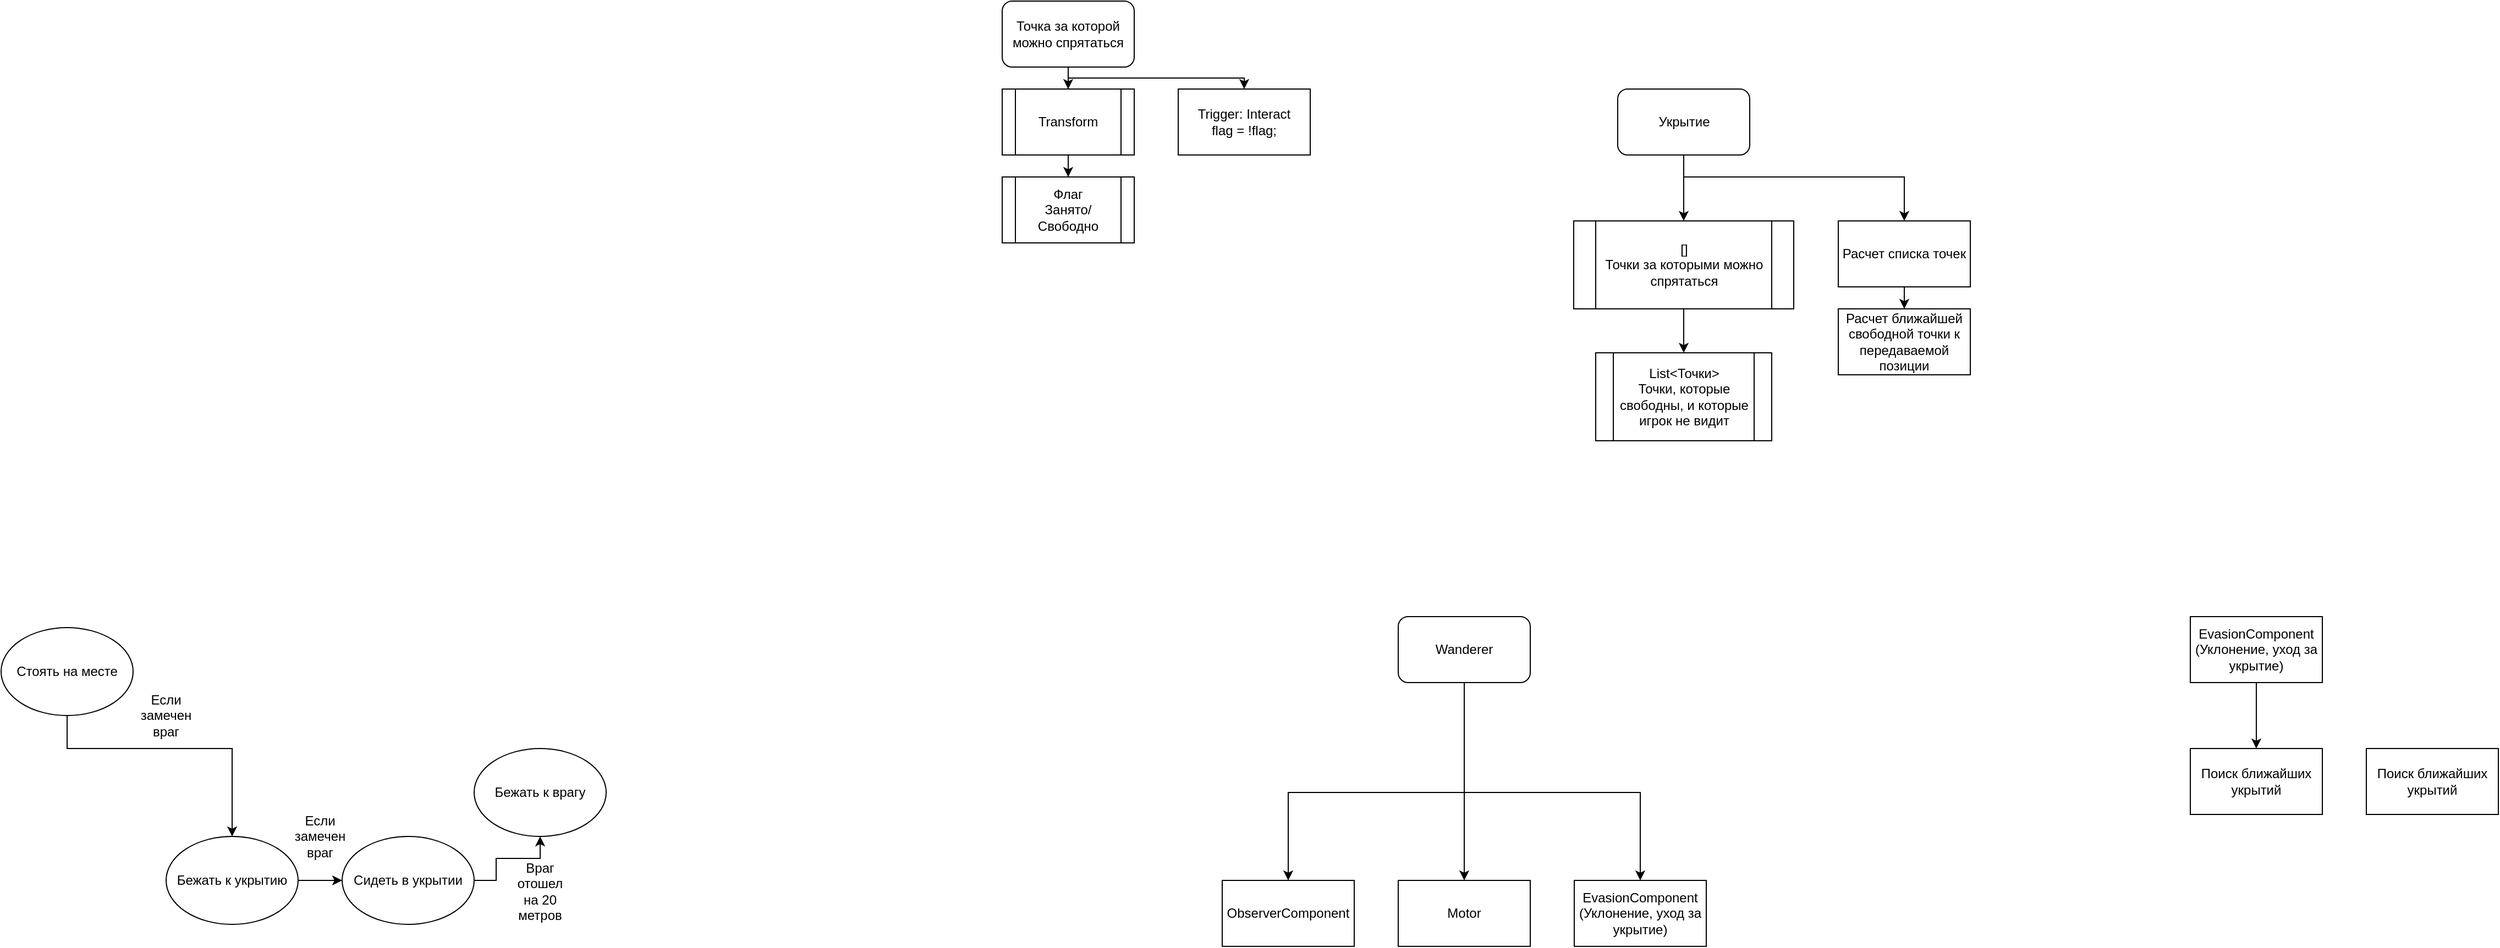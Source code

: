 <mxfile version="11.1.4" type="device"><diagram id="79zWBu7tlOzDBbQgUczp" name="Page-1"><mxGraphModel dx="2982" dy="1394" grid="1" gridSize="10" guides="1" tooltips="1" connect="1" arrows="1" fold="1" page="1" pageScale="1" pageWidth="600" pageHeight="600" math="0" shadow="0"><root><mxCell id="0"/><mxCell id="1" parent="0"/><mxCell id="6bxPVFayImnH6aoncp_1-3" style="edgeStyle=orthogonalEdgeStyle;rounded=0;orthogonalLoop=1;jettySize=auto;html=1;entryX=0.5;entryY=0;entryDx=0;entryDy=0;" edge="1" parent="1" source="6bxPVFayImnH6aoncp_1-1" target="6bxPVFayImnH6aoncp_1-2"><mxGeometry relative="1" as="geometry"/></mxCell><mxCell id="6bxPVFayImnH6aoncp_1-5" style="edgeStyle=orthogonalEdgeStyle;rounded=0;orthogonalLoop=1;jettySize=auto;html=1;" edge="1" parent="1" source="6bxPVFayImnH6aoncp_1-1" target="6bxPVFayImnH6aoncp_1-4"><mxGeometry relative="1" as="geometry"><Array as="points"><mxPoint x="100" y="240"/><mxPoint x="260" y="240"/></Array></mxGeometry></mxCell><mxCell id="6bxPVFayImnH6aoncp_1-39" style="edgeStyle=orthogonalEdgeStyle;rounded=0;orthogonalLoop=1;jettySize=auto;html=1;entryX=0.5;entryY=0;entryDx=0;entryDy=0;" edge="1" parent="1" source="6bxPVFayImnH6aoncp_1-1" target="6bxPVFayImnH6aoncp_1-38"><mxGeometry relative="1" as="geometry"><Array as="points"><mxPoint x="100" y="240"/><mxPoint x="-60" y="240"/></Array></mxGeometry></mxCell><mxCell id="6bxPVFayImnH6aoncp_1-1" value="Wanderer" style="rounded=1;whiteSpace=wrap;html=1;" vertex="1" parent="1"><mxGeometry x="40" y="80" width="120" height="60" as="geometry"/></mxCell><mxCell id="6bxPVFayImnH6aoncp_1-2" value="Motor" style="rounded=0;whiteSpace=wrap;html=1;" vertex="1" parent="1"><mxGeometry x="40" y="320" width="120" height="60" as="geometry"/></mxCell><mxCell id="6bxPVFayImnH6aoncp_1-4" value="EvasionComponent&lt;br&gt;(Уклонение, уход за укрытие)" style="rounded=0;whiteSpace=wrap;html=1;" vertex="1" parent="1"><mxGeometry x="200" y="320" width="120" height="60" as="geometry"/></mxCell><mxCell id="6bxPVFayImnH6aoncp_1-8" style="edgeStyle=orthogonalEdgeStyle;rounded=0;orthogonalLoop=1;jettySize=auto;html=1;entryX=0.5;entryY=0;entryDx=0;entryDy=0;" edge="1" parent="1" source="6bxPVFayImnH6aoncp_1-6" target="6bxPVFayImnH6aoncp_1-7"><mxGeometry relative="1" as="geometry"/></mxCell><mxCell id="6bxPVFayImnH6aoncp_1-6" value="EvasionComponent&lt;br&gt;(Уклонение, уход за укрытие)" style="rounded=0;whiteSpace=wrap;html=1;" vertex="1" parent="1"><mxGeometry x="760" y="80" width="120" height="60" as="geometry"/></mxCell><mxCell id="6bxPVFayImnH6aoncp_1-7" value="Поиск ближайших укрытий" style="rounded=0;whiteSpace=wrap;html=1;" vertex="1" parent="1"><mxGeometry x="760" y="200" width="120" height="60" as="geometry"/></mxCell><mxCell id="6bxPVFayImnH6aoncp_1-13" style="edgeStyle=orthogonalEdgeStyle;rounded=0;orthogonalLoop=1;jettySize=auto;html=1;entryX=0.5;entryY=0;entryDx=0;entryDy=0;" edge="1" parent="1" source="6bxPVFayImnH6aoncp_1-9" target="6bxPVFayImnH6aoncp_1-12"><mxGeometry relative="1" as="geometry"/></mxCell><mxCell id="6bxPVFayImnH6aoncp_1-28" style="edgeStyle=orthogonalEdgeStyle;rounded=0;orthogonalLoop=1;jettySize=auto;html=1;entryX=0.5;entryY=0;entryDx=0;entryDy=0;" edge="1" parent="1" source="6bxPVFayImnH6aoncp_1-9" target="6bxPVFayImnH6aoncp_1-27"><mxGeometry relative="1" as="geometry"><Array as="points"><mxPoint x="299" y="-320"/><mxPoint x="500" y="-320"/></Array></mxGeometry></mxCell><mxCell id="6bxPVFayImnH6aoncp_1-9" value="Укрытие" style="rounded=1;whiteSpace=wrap;html=1;" vertex="1" parent="1"><mxGeometry x="239.5" y="-400" width="120" height="60" as="geometry"/></mxCell><mxCell id="6bxPVFayImnH6aoncp_1-25" style="edgeStyle=orthogonalEdgeStyle;rounded=0;orthogonalLoop=1;jettySize=auto;html=1;entryX=0.5;entryY=0;entryDx=0;entryDy=0;" edge="1" parent="1" source="6bxPVFayImnH6aoncp_1-12" target="6bxPVFayImnH6aoncp_1-23"><mxGeometry relative="1" as="geometry"/></mxCell><mxCell id="6bxPVFayImnH6aoncp_1-12" value="[]&lt;br&gt;Точки за которыми можно спрятаться" style="shape=process;whiteSpace=wrap;html=1;backgroundOutline=1;" vertex="1" parent="1"><mxGeometry x="199.5" y="-280" width="200" height="80" as="geometry"/></mxCell><mxCell id="6bxPVFayImnH6aoncp_1-18" style="edgeStyle=orthogonalEdgeStyle;rounded=0;orthogonalLoop=1;jettySize=auto;html=1;entryX=0.5;entryY=0;entryDx=0;entryDy=0;" edge="1" parent="1" source="6bxPVFayImnH6aoncp_1-14" target="6bxPVFayImnH6aoncp_1-16"><mxGeometry relative="1" as="geometry"/></mxCell><mxCell id="6bxPVFayImnH6aoncp_1-21" style="edgeStyle=orthogonalEdgeStyle;rounded=0;orthogonalLoop=1;jettySize=auto;html=1;entryX=0.5;entryY=0;entryDx=0;entryDy=0;" edge="1" parent="1" source="6bxPVFayImnH6aoncp_1-14" target="6bxPVFayImnH6aoncp_1-20"><mxGeometry relative="1" as="geometry"><Array as="points"><mxPoint x="-260" y="-410"/><mxPoint x="-100" y="-410"/></Array></mxGeometry></mxCell><mxCell id="6bxPVFayImnH6aoncp_1-14" value="Точка за которой можно спрятаться" style="rounded=1;whiteSpace=wrap;html=1;" vertex="1" parent="1"><mxGeometry x="-320" y="-480" width="120" height="60" as="geometry"/></mxCell><mxCell id="6bxPVFayImnH6aoncp_1-19" style="edgeStyle=orthogonalEdgeStyle;rounded=0;orthogonalLoop=1;jettySize=auto;html=1;" edge="1" parent="1" source="6bxPVFayImnH6aoncp_1-16" target="6bxPVFayImnH6aoncp_1-17"><mxGeometry relative="1" as="geometry"/></mxCell><mxCell id="6bxPVFayImnH6aoncp_1-16" value="Transform" style="shape=process;whiteSpace=wrap;html=1;backgroundOutline=1;" vertex="1" parent="1"><mxGeometry x="-320" y="-400" width="120" height="60" as="geometry"/></mxCell><mxCell id="6bxPVFayImnH6aoncp_1-17" value="Флаг&lt;br&gt;Занято/Свободно" style="shape=process;whiteSpace=wrap;html=1;backgroundOutline=1;" vertex="1" parent="1"><mxGeometry x="-320" y="-320" width="120" height="60" as="geometry"/></mxCell><mxCell id="6bxPVFayImnH6aoncp_1-20" value="Trigger: Interact&lt;br&gt;flag = !flag;" style="rounded=0;whiteSpace=wrap;html=1;" vertex="1" parent="1"><mxGeometry x="-160" y="-400" width="120" height="60" as="geometry"/></mxCell><mxCell id="6bxPVFayImnH6aoncp_1-23" value="List&amp;lt;Точки&amp;gt;&lt;br&gt;Точки, которые свободны, и которые игрок не видит" style="shape=process;whiteSpace=wrap;html=1;backgroundOutline=1;" vertex="1" parent="1"><mxGeometry x="219.5" y="-160" width="160" height="80" as="geometry"/></mxCell><mxCell id="6bxPVFayImnH6aoncp_1-36" style="edgeStyle=orthogonalEdgeStyle;rounded=0;orthogonalLoop=1;jettySize=auto;html=1;" edge="1" parent="1" source="6bxPVFayImnH6aoncp_1-27" target="6bxPVFayImnH6aoncp_1-35"><mxGeometry relative="1" as="geometry"/></mxCell><mxCell id="6bxPVFayImnH6aoncp_1-27" value="Расчет списка точек" style="rounded=0;whiteSpace=wrap;html=1;" vertex="1" parent="1"><mxGeometry x="440" y="-280" width="120" height="60" as="geometry"/></mxCell><mxCell id="6bxPVFayImnH6aoncp_1-35" value="Расчет ближайшей свободной точки к передаваемой позиции" style="rounded=0;whiteSpace=wrap;html=1;" vertex="1" parent="1"><mxGeometry x="440" y="-200" width="120" height="60" as="geometry"/></mxCell><mxCell id="6bxPVFayImnH6aoncp_1-37" value="Поиск ближайших укрытий" style="rounded=0;whiteSpace=wrap;html=1;" vertex="1" parent="1"><mxGeometry x="920" y="200" width="120" height="60" as="geometry"/></mxCell><mxCell id="6bxPVFayImnH6aoncp_1-38" value="ObserverComponent" style="rounded=0;whiteSpace=wrap;html=1;" vertex="1" parent="1"><mxGeometry x="-120" y="320" width="120" height="60" as="geometry"/></mxCell><mxCell id="6bxPVFayImnH6aoncp_1-44" style="edgeStyle=orthogonalEdgeStyle;rounded=0;orthogonalLoop=1;jettySize=auto;html=1;" edge="1" parent="1" source="6bxPVFayImnH6aoncp_1-40" target="6bxPVFayImnH6aoncp_1-41"><mxGeometry relative="1" as="geometry"><Array as="points"><mxPoint x="-1170" y="200"/><mxPoint x="-1020" y="200"/></Array></mxGeometry></mxCell><mxCell id="6bxPVFayImnH6aoncp_1-40" value="Стоять на месте" style="ellipse;whiteSpace=wrap;html=1;" vertex="1" parent="1"><mxGeometry x="-1230" y="90" width="120" height="80" as="geometry"/></mxCell><mxCell id="6bxPVFayImnH6aoncp_1-46" style="edgeStyle=orthogonalEdgeStyle;rounded=0;orthogonalLoop=1;jettySize=auto;html=1;entryX=0;entryY=0.5;entryDx=0;entryDy=0;" edge="1" parent="1" source="6bxPVFayImnH6aoncp_1-41" target="6bxPVFayImnH6aoncp_1-42"><mxGeometry relative="1" as="geometry"/></mxCell><mxCell id="6bxPVFayImnH6aoncp_1-41" value="Бежать к укрытию" style="ellipse;whiteSpace=wrap;html=1;" vertex="1" parent="1"><mxGeometry x="-1080" y="280" width="120" height="80" as="geometry"/></mxCell><mxCell id="6bxPVFayImnH6aoncp_1-49" style="edgeStyle=orthogonalEdgeStyle;rounded=0;orthogonalLoop=1;jettySize=auto;html=1;entryX=0.5;entryY=1;entryDx=0;entryDy=0;" edge="1" parent="1" source="6bxPVFayImnH6aoncp_1-42" target="6bxPVFayImnH6aoncp_1-43"><mxGeometry relative="1" as="geometry"><Array as="points"><mxPoint x="-780" y="320"/><mxPoint x="-780" y="300"/><mxPoint x="-740" y="300"/></Array></mxGeometry></mxCell><mxCell id="6bxPVFayImnH6aoncp_1-42" value="Сидеть в укрытии" style="ellipse;whiteSpace=wrap;html=1;" vertex="1" parent="1"><mxGeometry x="-920" y="280" width="120" height="80" as="geometry"/></mxCell><mxCell id="6bxPVFayImnH6aoncp_1-43" value="Бежать к врагу" style="ellipse;whiteSpace=wrap;html=1;" vertex="1" parent="1"><mxGeometry x="-800" y="200" width="120" height="80" as="geometry"/></mxCell><mxCell id="6bxPVFayImnH6aoncp_1-45" value="Если замечен враг" style="text;html=1;strokeColor=none;fillColor=none;align=center;verticalAlign=middle;whiteSpace=wrap;rounded=0;" vertex="1" parent="1"><mxGeometry x="-1100" y="160" width="40" height="20" as="geometry"/></mxCell><mxCell id="6bxPVFayImnH6aoncp_1-48" value="Если замечен враг" style="text;html=1;strokeColor=none;fillColor=none;align=center;verticalAlign=middle;whiteSpace=wrap;rounded=0;" vertex="1" parent="1"><mxGeometry x="-960" y="270" width="40" height="20" as="geometry"/></mxCell><mxCell id="6bxPVFayImnH6aoncp_1-52" value="Враг отошел на 20 метров" style="text;html=1;strokeColor=none;fillColor=none;align=center;verticalAlign=middle;whiteSpace=wrap;rounded=0;" vertex="1" parent="1"><mxGeometry x="-760" y="320" width="40" height="20" as="geometry"/></mxCell></root></mxGraphModel></diagram></mxfile>